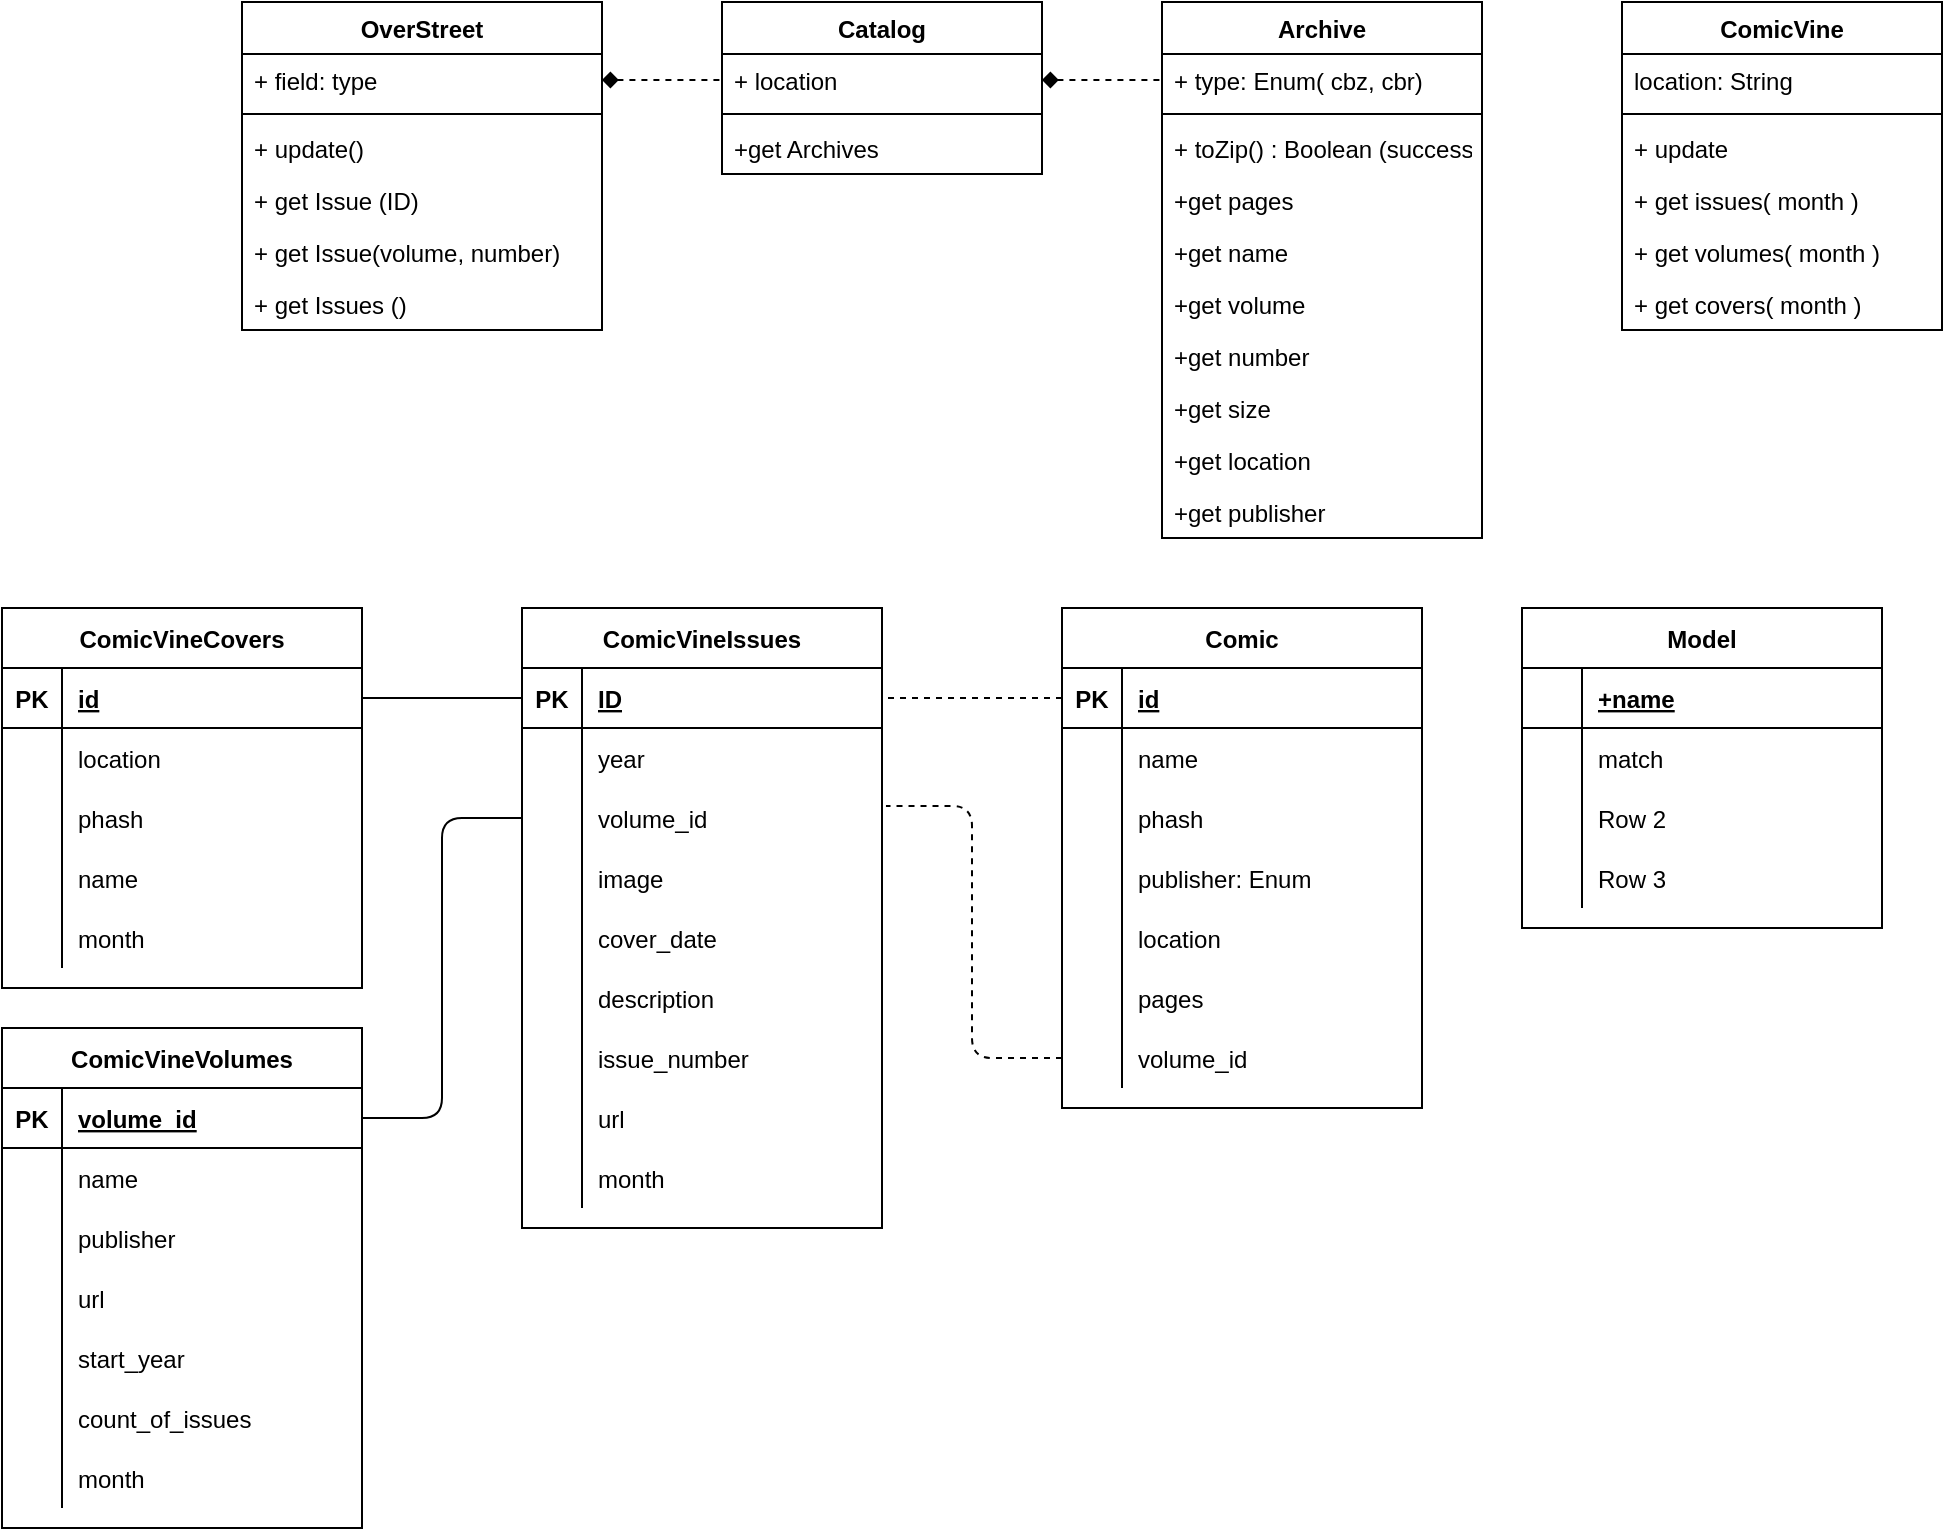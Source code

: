 <mxfile version="14.5.1" type="github">
  <diagram id="c1I_f8SyHhkU-Pk8lgE2" name="Page-1">
    <mxGraphModel dx="1217" dy="707" grid="1" gridSize="10" guides="1" tooltips="1" connect="1" arrows="1" fold="1" page="1" pageScale="1" pageWidth="850" pageHeight="1100" math="0" shadow="0">
      <root>
        <mxCell id="0" />
        <mxCell id="1" parent="0" />
        <mxCell id="1IS7BStLVFcR3rTWdyig-1" value="ComicVineIssues" style="shape=table;startSize=30;container=1;collapsible=1;childLayout=tableLayout;fixedRows=1;rowLines=0;fontStyle=1;align=center;resizeLast=1;" vertex="1" parent="1">
          <mxGeometry x="330" y="340" width="180" height="310" as="geometry">
            <mxRectangle x="330" y="240" width="70" height="30" as="alternateBounds" />
          </mxGeometry>
        </mxCell>
        <mxCell id="1IS7BStLVFcR3rTWdyig-2" value="" style="shape=partialRectangle;collapsible=0;dropTarget=0;pointerEvents=0;fillColor=none;top=0;left=0;bottom=1;right=0;points=[[0,0.5],[1,0.5]];portConstraint=eastwest;" vertex="1" parent="1IS7BStLVFcR3rTWdyig-1">
          <mxGeometry y="30" width="180" height="30" as="geometry" />
        </mxCell>
        <mxCell id="1IS7BStLVFcR3rTWdyig-3" value="PK" style="shape=partialRectangle;connectable=0;fillColor=none;top=0;left=0;bottom=0;right=0;fontStyle=1;overflow=hidden;" vertex="1" parent="1IS7BStLVFcR3rTWdyig-2">
          <mxGeometry width="30" height="30" as="geometry" />
        </mxCell>
        <mxCell id="1IS7BStLVFcR3rTWdyig-4" value="ID" style="shape=partialRectangle;connectable=0;fillColor=none;top=0;left=0;bottom=0;right=0;align=left;spacingLeft=6;fontStyle=5;overflow=hidden;" vertex="1" parent="1IS7BStLVFcR3rTWdyig-2">
          <mxGeometry x="30" width="150" height="30" as="geometry" />
        </mxCell>
        <mxCell id="1IS7BStLVFcR3rTWdyig-5" value="" style="shape=partialRectangle;collapsible=0;dropTarget=0;pointerEvents=0;fillColor=none;top=0;left=0;bottom=0;right=0;points=[[0,0.5],[1,0.5]];portConstraint=eastwest;" vertex="1" parent="1IS7BStLVFcR3rTWdyig-1">
          <mxGeometry y="60" width="180" height="30" as="geometry" />
        </mxCell>
        <mxCell id="1IS7BStLVFcR3rTWdyig-6" value="" style="shape=partialRectangle;connectable=0;fillColor=none;top=0;left=0;bottom=0;right=0;editable=1;overflow=hidden;" vertex="1" parent="1IS7BStLVFcR3rTWdyig-5">
          <mxGeometry width="30" height="30" as="geometry" />
        </mxCell>
        <mxCell id="1IS7BStLVFcR3rTWdyig-7" value="year" style="shape=partialRectangle;connectable=0;fillColor=none;top=0;left=0;bottom=0;right=0;align=left;spacingLeft=6;overflow=hidden;" vertex="1" parent="1IS7BStLVFcR3rTWdyig-5">
          <mxGeometry x="30" width="150" height="30" as="geometry" />
        </mxCell>
        <mxCell id="1IS7BStLVFcR3rTWdyig-8" value="" style="shape=partialRectangle;collapsible=0;dropTarget=0;pointerEvents=0;fillColor=none;top=0;left=0;bottom=0;right=0;points=[[0,0.5],[1,0.5]];portConstraint=eastwest;" vertex="1" parent="1IS7BStLVFcR3rTWdyig-1">
          <mxGeometry y="90" width="180" height="30" as="geometry" />
        </mxCell>
        <mxCell id="1IS7BStLVFcR3rTWdyig-9" value="" style="shape=partialRectangle;connectable=0;fillColor=none;top=0;left=0;bottom=0;right=0;editable=1;overflow=hidden;" vertex="1" parent="1IS7BStLVFcR3rTWdyig-8">
          <mxGeometry width="30" height="30" as="geometry" />
        </mxCell>
        <mxCell id="1IS7BStLVFcR3rTWdyig-10" value="volume_id" style="shape=partialRectangle;connectable=0;fillColor=none;top=0;left=0;bottom=0;right=0;align=left;spacingLeft=6;overflow=hidden;" vertex="1" parent="1IS7BStLVFcR3rTWdyig-8">
          <mxGeometry x="30" width="150" height="30" as="geometry" />
        </mxCell>
        <mxCell id="1IS7BStLVFcR3rTWdyig-11" value="" style="shape=partialRectangle;collapsible=0;dropTarget=0;pointerEvents=0;fillColor=none;top=0;left=0;bottom=0;right=0;points=[[0,0.5],[1,0.5]];portConstraint=eastwest;" vertex="1" parent="1IS7BStLVFcR3rTWdyig-1">
          <mxGeometry y="120" width="180" height="30" as="geometry" />
        </mxCell>
        <mxCell id="1IS7BStLVFcR3rTWdyig-12" value="" style="shape=partialRectangle;connectable=0;fillColor=none;top=0;left=0;bottom=0;right=0;editable=1;overflow=hidden;" vertex="1" parent="1IS7BStLVFcR3rTWdyig-11">
          <mxGeometry width="30" height="30" as="geometry" />
        </mxCell>
        <mxCell id="1IS7BStLVFcR3rTWdyig-13" value="image" style="shape=partialRectangle;connectable=0;fillColor=none;top=0;left=0;bottom=0;right=0;align=left;spacingLeft=6;overflow=hidden;" vertex="1" parent="1IS7BStLVFcR3rTWdyig-11">
          <mxGeometry x="30" width="150" height="30" as="geometry" />
        </mxCell>
        <mxCell id="1IS7BStLVFcR3rTWdyig-15" value="" style="shape=partialRectangle;collapsible=0;dropTarget=0;pointerEvents=0;fillColor=none;top=0;left=0;bottom=0;right=0;points=[[0,0.5],[1,0.5]];portConstraint=eastwest;" vertex="1" parent="1IS7BStLVFcR3rTWdyig-1">
          <mxGeometry y="150" width="180" height="30" as="geometry" />
        </mxCell>
        <mxCell id="1IS7BStLVFcR3rTWdyig-16" value="" style="shape=partialRectangle;connectable=0;fillColor=none;top=0;left=0;bottom=0;right=0;editable=1;overflow=hidden;" vertex="1" parent="1IS7BStLVFcR3rTWdyig-15">
          <mxGeometry width="30" height="30" as="geometry" />
        </mxCell>
        <mxCell id="1IS7BStLVFcR3rTWdyig-17" value="cover_date" style="shape=partialRectangle;connectable=0;fillColor=none;top=0;left=0;bottom=0;right=0;align=left;spacingLeft=6;overflow=hidden;" vertex="1" parent="1IS7BStLVFcR3rTWdyig-15">
          <mxGeometry x="30" width="150" height="30" as="geometry" />
        </mxCell>
        <mxCell id="1IS7BStLVFcR3rTWdyig-18" value="" style="shape=partialRectangle;collapsible=0;dropTarget=0;pointerEvents=0;fillColor=none;top=0;left=0;bottom=0;right=0;points=[[0,0.5],[1,0.5]];portConstraint=eastwest;" vertex="1" parent="1IS7BStLVFcR3rTWdyig-1">
          <mxGeometry y="180" width="180" height="30" as="geometry" />
        </mxCell>
        <mxCell id="1IS7BStLVFcR3rTWdyig-19" value="" style="shape=partialRectangle;connectable=0;fillColor=none;top=0;left=0;bottom=0;right=0;editable=1;overflow=hidden;" vertex="1" parent="1IS7BStLVFcR3rTWdyig-18">
          <mxGeometry width="30" height="30" as="geometry" />
        </mxCell>
        <mxCell id="1IS7BStLVFcR3rTWdyig-20" value="description" style="shape=partialRectangle;connectable=0;fillColor=none;top=0;left=0;bottom=0;right=0;align=left;spacingLeft=6;overflow=hidden;" vertex="1" parent="1IS7BStLVFcR3rTWdyig-18">
          <mxGeometry x="30" width="150" height="30" as="geometry" />
        </mxCell>
        <mxCell id="1IS7BStLVFcR3rTWdyig-21" value="" style="shape=partialRectangle;collapsible=0;dropTarget=0;pointerEvents=0;fillColor=none;top=0;left=0;bottom=0;right=0;points=[[0,0.5],[1,0.5]];portConstraint=eastwest;" vertex="1" parent="1IS7BStLVFcR3rTWdyig-1">
          <mxGeometry y="210" width="180" height="30" as="geometry" />
        </mxCell>
        <mxCell id="1IS7BStLVFcR3rTWdyig-22" value="" style="shape=partialRectangle;connectable=0;fillColor=none;top=0;left=0;bottom=0;right=0;editable=1;overflow=hidden;" vertex="1" parent="1IS7BStLVFcR3rTWdyig-21">
          <mxGeometry width="30" height="30" as="geometry" />
        </mxCell>
        <mxCell id="1IS7BStLVFcR3rTWdyig-23" value="issue_number" style="shape=partialRectangle;connectable=0;fillColor=none;top=0;left=0;bottom=0;right=0;align=left;spacingLeft=6;overflow=hidden;" vertex="1" parent="1IS7BStLVFcR3rTWdyig-21">
          <mxGeometry x="30" width="150" height="30" as="geometry" />
        </mxCell>
        <mxCell id="1IS7BStLVFcR3rTWdyig-24" value="" style="shape=partialRectangle;collapsible=0;dropTarget=0;pointerEvents=0;fillColor=none;top=0;left=0;bottom=0;right=0;points=[[0,0.5],[1,0.5]];portConstraint=eastwest;" vertex="1" parent="1IS7BStLVFcR3rTWdyig-1">
          <mxGeometry y="240" width="180" height="30" as="geometry" />
        </mxCell>
        <mxCell id="1IS7BStLVFcR3rTWdyig-25" value="" style="shape=partialRectangle;connectable=0;fillColor=none;top=0;left=0;bottom=0;right=0;editable=1;overflow=hidden;" vertex="1" parent="1IS7BStLVFcR3rTWdyig-24">
          <mxGeometry width="30" height="30" as="geometry" />
        </mxCell>
        <mxCell id="1IS7BStLVFcR3rTWdyig-26" value="url" style="shape=partialRectangle;connectable=0;fillColor=none;top=0;left=0;bottom=0;right=0;align=left;spacingLeft=6;overflow=hidden;" vertex="1" parent="1IS7BStLVFcR3rTWdyig-24">
          <mxGeometry x="30" width="150" height="30" as="geometry" />
        </mxCell>
        <mxCell id="1IS7BStLVFcR3rTWdyig-109" value="" style="shape=partialRectangle;collapsible=0;dropTarget=0;pointerEvents=0;fillColor=none;top=0;left=0;bottom=0;right=0;points=[[0,0.5],[1,0.5]];portConstraint=eastwest;" vertex="1" parent="1IS7BStLVFcR3rTWdyig-1">
          <mxGeometry y="270" width="180" height="30" as="geometry" />
        </mxCell>
        <mxCell id="1IS7BStLVFcR3rTWdyig-110" value="" style="shape=partialRectangle;connectable=0;fillColor=none;top=0;left=0;bottom=0;right=0;editable=1;overflow=hidden;" vertex="1" parent="1IS7BStLVFcR3rTWdyig-109">
          <mxGeometry width="30" height="30" as="geometry" />
        </mxCell>
        <mxCell id="1IS7BStLVFcR3rTWdyig-111" value="month" style="shape=partialRectangle;connectable=0;fillColor=none;top=0;left=0;bottom=0;right=0;align=left;spacingLeft=6;overflow=hidden;" vertex="1" parent="1IS7BStLVFcR3rTWdyig-109">
          <mxGeometry x="30" width="150" height="30" as="geometry" />
        </mxCell>
        <mxCell id="1IS7BStLVFcR3rTWdyig-27" value="ComicVineCovers" style="shape=table;startSize=30;container=1;collapsible=1;childLayout=tableLayout;fixedRows=1;rowLines=0;fontStyle=1;align=center;resizeLast=1;" vertex="1" parent="1">
          <mxGeometry x="70" y="340" width="180" height="190" as="geometry" />
        </mxCell>
        <mxCell id="1IS7BStLVFcR3rTWdyig-28" value="" style="shape=partialRectangle;collapsible=0;dropTarget=0;pointerEvents=0;fillColor=none;top=0;left=0;bottom=1;right=0;points=[[0,0.5],[1,0.5]];portConstraint=eastwest;" vertex="1" parent="1IS7BStLVFcR3rTWdyig-27">
          <mxGeometry y="30" width="180" height="30" as="geometry" />
        </mxCell>
        <mxCell id="1IS7BStLVFcR3rTWdyig-29" value="PK" style="shape=partialRectangle;connectable=0;fillColor=none;top=0;left=0;bottom=0;right=0;fontStyle=1;overflow=hidden;" vertex="1" parent="1IS7BStLVFcR3rTWdyig-28">
          <mxGeometry width="30" height="30" as="geometry" />
        </mxCell>
        <mxCell id="1IS7BStLVFcR3rTWdyig-30" value="id" style="shape=partialRectangle;connectable=0;fillColor=none;top=0;left=0;bottom=0;right=0;align=left;spacingLeft=6;fontStyle=5;overflow=hidden;" vertex="1" parent="1IS7BStLVFcR3rTWdyig-28">
          <mxGeometry x="30" width="150" height="30" as="geometry" />
        </mxCell>
        <mxCell id="1IS7BStLVFcR3rTWdyig-31" value="" style="shape=partialRectangle;collapsible=0;dropTarget=0;pointerEvents=0;fillColor=none;top=0;left=0;bottom=0;right=0;points=[[0,0.5],[1,0.5]];portConstraint=eastwest;" vertex="1" parent="1IS7BStLVFcR3rTWdyig-27">
          <mxGeometry y="60" width="180" height="30" as="geometry" />
        </mxCell>
        <mxCell id="1IS7BStLVFcR3rTWdyig-32" value="" style="shape=partialRectangle;connectable=0;fillColor=none;top=0;left=0;bottom=0;right=0;editable=1;overflow=hidden;" vertex="1" parent="1IS7BStLVFcR3rTWdyig-31">
          <mxGeometry width="30" height="30" as="geometry" />
        </mxCell>
        <mxCell id="1IS7BStLVFcR3rTWdyig-33" value="location" style="shape=partialRectangle;connectable=0;fillColor=none;top=0;left=0;bottom=0;right=0;align=left;spacingLeft=6;overflow=hidden;" vertex="1" parent="1IS7BStLVFcR3rTWdyig-31">
          <mxGeometry x="30" width="150" height="30" as="geometry" />
        </mxCell>
        <mxCell id="1IS7BStLVFcR3rTWdyig-34" value="" style="shape=partialRectangle;collapsible=0;dropTarget=0;pointerEvents=0;fillColor=none;top=0;left=0;bottom=0;right=0;points=[[0,0.5],[1,0.5]];portConstraint=eastwest;" vertex="1" parent="1IS7BStLVFcR3rTWdyig-27">
          <mxGeometry y="90" width="180" height="30" as="geometry" />
        </mxCell>
        <mxCell id="1IS7BStLVFcR3rTWdyig-35" value="" style="shape=partialRectangle;connectable=0;fillColor=none;top=0;left=0;bottom=0;right=0;editable=1;overflow=hidden;" vertex="1" parent="1IS7BStLVFcR3rTWdyig-34">
          <mxGeometry width="30" height="30" as="geometry" />
        </mxCell>
        <mxCell id="1IS7BStLVFcR3rTWdyig-36" value="phash" style="shape=partialRectangle;connectable=0;fillColor=none;top=0;left=0;bottom=0;right=0;align=left;spacingLeft=6;overflow=hidden;" vertex="1" parent="1IS7BStLVFcR3rTWdyig-34">
          <mxGeometry x="30" width="150" height="30" as="geometry" />
        </mxCell>
        <mxCell id="1IS7BStLVFcR3rTWdyig-37" value="" style="shape=partialRectangle;collapsible=0;dropTarget=0;pointerEvents=0;fillColor=none;top=0;left=0;bottom=0;right=0;points=[[0,0.5],[1,0.5]];portConstraint=eastwest;" vertex="1" parent="1IS7BStLVFcR3rTWdyig-27">
          <mxGeometry y="120" width="180" height="30" as="geometry" />
        </mxCell>
        <mxCell id="1IS7BStLVFcR3rTWdyig-38" value="" style="shape=partialRectangle;connectable=0;fillColor=none;top=0;left=0;bottom=0;right=0;editable=1;overflow=hidden;" vertex="1" parent="1IS7BStLVFcR3rTWdyig-37">
          <mxGeometry width="30" height="30" as="geometry" />
        </mxCell>
        <mxCell id="1IS7BStLVFcR3rTWdyig-39" value="name" style="shape=partialRectangle;connectable=0;fillColor=none;top=0;left=0;bottom=0;right=0;align=left;spacingLeft=6;overflow=hidden;" vertex="1" parent="1IS7BStLVFcR3rTWdyig-37">
          <mxGeometry x="30" width="150" height="30" as="geometry" />
        </mxCell>
        <mxCell id="1IS7BStLVFcR3rTWdyig-98" value="" style="shape=partialRectangle;collapsible=0;dropTarget=0;pointerEvents=0;fillColor=none;top=0;left=0;bottom=0;right=0;points=[[0,0.5],[1,0.5]];portConstraint=eastwest;" vertex="1" parent="1IS7BStLVFcR3rTWdyig-27">
          <mxGeometry y="150" width="180" height="30" as="geometry" />
        </mxCell>
        <mxCell id="1IS7BStLVFcR3rTWdyig-99" value="" style="shape=partialRectangle;connectable=0;fillColor=none;top=0;left=0;bottom=0;right=0;editable=1;overflow=hidden;" vertex="1" parent="1IS7BStLVFcR3rTWdyig-98">
          <mxGeometry width="30" height="30" as="geometry" />
        </mxCell>
        <mxCell id="1IS7BStLVFcR3rTWdyig-100" value="month" style="shape=partialRectangle;connectable=0;fillColor=none;top=0;left=0;bottom=0;right=0;align=left;spacingLeft=6;overflow=hidden;" vertex="1" parent="1IS7BStLVFcR3rTWdyig-98">
          <mxGeometry x="30" width="150" height="30" as="geometry" />
        </mxCell>
        <mxCell id="1IS7BStLVFcR3rTWdyig-40" style="edgeStyle=orthogonalEdgeStyle;rounded=0;orthogonalLoop=1;jettySize=auto;html=1;exitX=0;exitY=0.5;exitDx=0;exitDy=0;entryX=1;entryY=0.5;entryDx=0;entryDy=0;endArrow=none;endFill=0;" edge="1" parent="1" source="1IS7BStLVFcR3rTWdyig-2" target="1IS7BStLVFcR3rTWdyig-28">
          <mxGeometry relative="1" as="geometry" />
        </mxCell>
        <mxCell id="1IS7BStLVFcR3rTWdyig-41" value="ComicVineVolumes" style="shape=table;startSize=30;container=1;collapsible=1;childLayout=tableLayout;fixedRows=1;rowLines=0;fontStyle=1;align=center;resizeLast=1;" vertex="1" parent="1">
          <mxGeometry x="70" y="550" width="180" height="250" as="geometry" />
        </mxCell>
        <mxCell id="1IS7BStLVFcR3rTWdyig-42" value="" style="shape=partialRectangle;collapsible=0;dropTarget=0;pointerEvents=0;fillColor=none;top=0;left=0;bottom=1;right=0;points=[[0,0.5],[1,0.5]];portConstraint=eastwest;" vertex="1" parent="1IS7BStLVFcR3rTWdyig-41">
          <mxGeometry y="30" width="180" height="30" as="geometry" />
        </mxCell>
        <mxCell id="1IS7BStLVFcR3rTWdyig-43" value="PK" style="shape=partialRectangle;connectable=0;fillColor=none;top=0;left=0;bottom=0;right=0;fontStyle=1;overflow=hidden;" vertex="1" parent="1IS7BStLVFcR3rTWdyig-42">
          <mxGeometry width="30" height="30" as="geometry" />
        </mxCell>
        <mxCell id="1IS7BStLVFcR3rTWdyig-44" value="volume_id" style="shape=partialRectangle;connectable=0;fillColor=none;top=0;left=0;bottom=0;right=0;align=left;spacingLeft=6;fontStyle=5;overflow=hidden;" vertex="1" parent="1IS7BStLVFcR3rTWdyig-42">
          <mxGeometry x="30" width="150" height="30" as="geometry" />
        </mxCell>
        <mxCell id="1IS7BStLVFcR3rTWdyig-45" value="" style="shape=partialRectangle;collapsible=0;dropTarget=0;pointerEvents=0;fillColor=none;top=0;left=0;bottom=0;right=0;points=[[0,0.5],[1,0.5]];portConstraint=eastwest;" vertex="1" parent="1IS7BStLVFcR3rTWdyig-41">
          <mxGeometry y="60" width="180" height="30" as="geometry" />
        </mxCell>
        <mxCell id="1IS7BStLVFcR3rTWdyig-46" value="" style="shape=partialRectangle;connectable=0;fillColor=none;top=0;left=0;bottom=0;right=0;editable=1;overflow=hidden;" vertex="1" parent="1IS7BStLVFcR3rTWdyig-45">
          <mxGeometry width="30" height="30" as="geometry" />
        </mxCell>
        <mxCell id="1IS7BStLVFcR3rTWdyig-47" value="name" style="shape=partialRectangle;connectable=0;fillColor=none;top=0;left=0;bottom=0;right=0;align=left;spacingLeft=6;overflow=hidden;" vertex="1" parent="1IS7BStLVFcR3rTWdyig-45">
          <mxGeometry x="30" width="150" height="30" as="geometry" />
        </mxCell>
        <mxCell id="1IS7BStLVFcR3rTWdyig-48" value="" style="shape=partialRectangle;collapsible=0;dropTarget=0;pointerEvents=0;fillColor=none;top=0;left=0;bottom=0;right=0;points=[[0,0.5],[1,0.5]];portConstraint=eastwest;" vertex="1" parent="1IS7BStLVFcR3rTWdyig-41">
          <mxGeometry y="90" width="180" height="30" as="geometry" />
        </mxCell>
        <mxCell id="1IS7BStLVFcR3rTWdyig-49" value="" style="shape=partialRectangle;connectable=0;fillColor=none;top=0;left=0;bottom=0;right=0;editable=1;overflow=hidden;" vertex="1" parent="1IS7BStLVFcR3rTWdyig-48">
          <mxGeometry width="30" height="30" as="geometry" />
        </mxCell>
        <mxCell id="1IS7BStLVFcR3rTWdyig-50" value="publisher" style="shape=partialRectangle;connectable=0;fillColor=none;top=0;left=0;bottom=0;right=0;align=left;spacingLeft=6;overflow=hidden;" vertex="1" parent="1IS7BStLVFcR3rTWdyig-48">
          <mxGeometry x="30" width="150" height="30" as="geometry" />
        </mxCell>
        <mxCell id="1IS7BStLVFcR3rTWdyig-51" value="" style="shape=partialRectangle;collapsible=0;dropTarget=0;pointerEvents=0;fillColor=none;top=0;left=0;bottom=0;right=0;points=[[0,0.5],[1,0.5]];portConstraint=eastwest;" vertex="1" parent="1IS7BStLVFcR3rTWdyig-41">
          <mxGeometry y="120" width="180" height="30" as="geometry" />
        </mxCell>
        <mxCell id="1IS7BStLVFcR3rTWdyig-52" value="" style="shape=partialRectangle;connectable=0;fillColor=none;top=0;left=0;bottom=0;right=0;editable=1;overflow=hidden;" vertex="1" parent="1IS7BStLVFcR3rTWdyig-51">
          <mxGeometry width="30" height="30" as="geometry" />
        </mxCell>
        <mxCell id="1IS7BStLVFcR3rTWdyig-53" value="url" style="shape=partialRectangle;connectable=0;fillColor=none;top=0;left=0;bottom=0;right=0;align=left;spacingLeft=6;overflow=hidden;" vertex="1" parent="1IS7BStLVFcR3rTWdyig-51">
          <mxGeometry x="30" width="150" height="30" as="geometry" />
        </mxCell>
        <mxCell id="1IS7BStLVFcR3rTWdyig-55" value="" style="shape=partialRectangle;collapsible=0;dropTarget=0;pointerEvents=0;fillColor=none;top=0;left=0;bottom=0;right=0;points=[[0,0.5],[1,0.5]];portConstraint=eastwest;" vertex="1" parent="1IS7BStLVFcR3rTWdyig-41">
          <mxGeometry y="150" width="180" height="30" as="geometry" />
        </mxCell>
        <mxCell id="1IS7BStLVFcR3rTWdyig-56" value="" style="shape=partialRectangle;connectable=0;fillColor=none;top=0;left=0;bottom=0;right=0;editable=1;overflow=hidden;" vertex="1" parent="1IS7BStLVFcR3rTWdyig-55">
          <mxGeometry width="30" height="30" as="geometry" />
        </mxCell>
        <mxCell id="1IS7BStLVFcR3rTWdyig-57" value="start_year" style="shape=partialRectangle;connectable=0;fillColor=none;top=0;left=0;bottom=0;right=0;align=left;spacingLeft=6;overflow=hidden;" vertex="1" parent="1IS7BStLVFcR3rTWdyig-55">
          <mxGeometry x="30" width="150" height="30" as="geometry" />
        </mxCell>
        <mxCell id="1IS7BStLVFcR3rTWdyig-58" value="" style="shape=partialRectangle;collapsible=0;dropTarget=0;pointerEvents=0;fillColor=none;top=0;left=0;bottom=0;right=0;points=[[0,0.5],[1,0.5]];portConstraint=eastwest;" vertex="1" parent="1IS7BStLVFcR3rTWdyig-41">
          <mxGeometry y="180" width="180" height="30" as="geometry" />
        </mxCell>
        <mxCell id="1IS7BStLVFcR3rTWdyig-59" value="" style="shape=partialRectangle;connectable=0;fillColor=none;top=0;left=0;bottom=0;right=0;editable=1;overflow=hidden;" vertex="1" parent="1IS7BStLVFcR3rTWdyig-58">
          <mxGeometry width="30" height="30" as="geometry" />
        </mxCell>
        <mxCell id="1IS7BStLVFcR3rTWdyig-60" value="count_of_issues" style="shape=partialRectangle;connectable=0;fillColor=none;top=0;left=0;bottom=0;right=0;align=left;spacingLeft=6;overflow=hidden;" vertex="1" parent="1IS7BStLVFcR3rTWdyig-58">
          <mxGeometry x="30" width="150" height="30" as="geometry" />
        </mxCell>
        <mxCell id="1IS7BStLVFcR3rTWdyig-115" value="" style="shape=partialRectangle;collapsible=0;dropTarget=0;pointerEvents=0;fillColor=none;top=0;left=0;bottom=0;right=0;points=[[0,0.5],[1,0.5]];portConstraint=eastwest;" vertex="1" parent="1IS7BStLVFcR3rTWdyig-41">
          <mxGeometry y="210" width="180" height="30" as="geometry" />
        </mxCell>
        <mxCell id="1IS7BStLVFcR3rTWdyig-116" value="" style="shape=partialRectangle;connectable=0;fillColor=none;top=0;left=0;bottom=0;right=0;editable=1;overflow=hidden;" vertex="1" parent="1IS7BStLVFcR3rTWdyig-115">
          <mxGeometry width="30" height="30" as="geometry" />
        </mxCell>
        <mxCell id="1IS7BStLVFcR3rTWdyig-117" value="month" style="shape=partialRectangle;connectable=0;fillColor=none;top=0;left=0;bottom=0;right=0;align=left;spacingLeft=6;overflow=hidden;" vertex="1" parent="1IS7BStLVFcR3rTWdyig-115">
          <mxGeometry x="30" width="150" height="30" as="geometry" />
        </mxCell>
        <mxCell id="1IS7BStLVFcR3rTWdyig-54" style="edgeStyle=orthogonalEdgeStyle;rounded=1;orthogonalLoop=1;jettySize=auto;html=1;exitX=1;exitY=0.5;exitDx=0;exitDy=0;endArrow=none;endFill=0;" edge="1" parent="1" source="1IS7BStLVFcR3rTWdyig-42" target="1IS7BStLVFcR3rTWdyig-8">
          <mxGeometry relative="1" as="geometry" />
        </mxCell>
        <mxCell id="1IS7BStLVFcR3rTWdyig-61" value="Comic" style="shape=table;startSize=30;container=1;collapsible=1;childLayout=tableLayout;fixedRows=1;rowLines=0;fontStyle=1;align=center;resizeLast=1;" vertex="1" parent="1">
          <mxGeometry x="600" y="340" width="180" height="250" as="geometry" />
        </mxCell>
        <mxCell id="1IS7BStLVFcR3rTWdyig-62" value="" style="shape=partialRectangle;collapsible=0;dropTarget=0;pointerEvents=0;fillColor=none;top=0;left=0;bottom=1;right=0;points=[[0,0.5],[1,0.5]];portConstraint=eastwest;" vertex="1" parent="1IS7BStLVFcR3rTWdyig-61">
          <mxGeometry y="30" width="180" height="30" as="geometry" />
        </mxCell>
        <mxCell id="1IS7BStLVFcR3rTWdyig-63" value="PK" style="shape=partialRectangle;connectable=0;fillColor=none;top=0;left=0;bottom=0;right=0;fontStyle=1;overflow=hidden;" vertex="1" parent="1IS7BStLVFcR3rTWdyig-62">
          <mxGeometry width="30" height="30" as="geometry" />
        </mxCell>
        <mxCell id="1IS7BStLVFcR3rTWdyig-64" value="id" style="shape=partialRectangle;connectable=0;fillColor=none;top=0;left=0;bottom=0;right=0;align=left;spacingLeft=6;fontStyle=5;overflow=hidden;" vertex="1" parent="1IS7BStLVFcR3rTWdyig-62">
          <mxGeometry x="30" width="150" height="30" as="geometry" />
        </mxCell>
        <mxCell id="1IS7BStLVFcR3rTWdyig-65" value="" style="shape=partialRectangle;collapsible=0;dropTarget=0;pointerEvents=0;fillColor=none;top=0;left=0;bottom=0;right=0;points=[[0,0.5],[1,0.5]];portConstraint=eastwest;" vertex="1" parent="1IS7BStLVFcR3rTWdyig-61">
          <mxGeometry y="60" width="180" height="30" as="geometry" />
        </mxCell>
        <mxCell id="1IS7BStLVFcR3rTWdyig-66" value="" style="shape=partialRectangle;connectable=0;fillColor=none;top=0;left=0;bottom=0;right=0;editable=1;overflow=hidden;" vertex="1" parent="1IS7BStLVFcR3rTWdyig-65">
          <mxGeometry width="30" height="30" as="geometry" />
        </mxCell>
        <mxCell id="1IS7BStLVFcR3rTWdyig-67" value="name" style="shape=partialRectangle;connectable=0;fillColor=none;top=0;left=0;bottom=0;right=0;align=left;spacingLeft=6;overflow=hidden;" vertex="1" parent="1IS7BStLVFcR3rTWdyig-65">
          <mxGeometry x="30" width="150" height="30" as="geometry" />
        </mxCell>
        <mxCell id="1IS7BStLVFcR3rTWdyig-68" value="" style="shape=partialRectangle;collapsible=0;dropTarget=0;pointerEvents=0;fillColor=none;top=0;left=0;bottom=0;right=0;points=[[0,0.5],[1,0.5]];portConstraint=eastwest;" vertex="1" parent="1IS7BStLVFcR3rTWdyig-61">
          <mxGeometry y="90" width="180" height="30" as="geometry" />
        </mxCell>
        <mxCell id="1IS7BStLVFcR3rTWdyig-69" value="" style="shape=partialRectangle;connectable=0;fillColor=none;top=0;left=0;bottom=0;right=0;editable=1;overflow=hidden;" vertex="1" parent="1IS7BStLVFcR3rTWdyig-68">
          <mxGeometry width="30" height="30" as="geometry" />
        </mxCell>
        <mxCell id="1IS7BStLVFcR3rTWdyig-70" value="phash" style="shape=partialRectangle;connectable=0;fillColor=none;top=0;left=0;bottom=0;right=0;align=left;spacingLeft=6;overflow=hidden;" vertex="1" parent="1IS7BStLVFcR3rTWdyig-68">
          <mxGeometry x="30" width="150" height="30" as="geometry" />
        </mxCell>
        <mxCell id="1IS7BStLVFcR3rTWdyig-71" value="" style="shape=partialRectangle;collapsible=0;dropTarget=0;pointerEvents=0;fillColor=none;top=0;left=0;bottom=0;right=0;points=[[0,0.5],[1,0.5]];portConstraint=eastwest;" vertex="1" parent="1IS7BStLVFcR3rTWdyig-61">
          <mxGeometry y="120" width="180" height="30" as="geometry" />
        </mxCell>
        <mxCell id="1IS7BStLVFcR3rTWdyig-72" value="" style="shape=partialRectangle;connectable=0;fillColor=none;top=0;left=0;bottom=0;right=0;editable=1;overflow=hidden;" vertex="1" parent="1IS7BStLVFcR3rTWdyig-71">
          <mxGeometry width="30" height="30" as="geometry" />
        </mxCell>
        <mxCell id="1IS7BStLVFcR3rTWdyig-73" value="publisher: Enum" style="shape=partialRectangle;connectable=0;fillColor=none;top=0;left=0;bottom=0;right=0;align=left;spacingLeft=6;overflow=hidden;" vertex="1" parent="1IS7BStLVFcR3rTWdyig-71">
          <mxGeometry x="30" width="150" height="30" as="geometry" />
        </mxCell>
        <mxCell id="1IS7BStLVFcR3rTWdyig-87" value="" style="shape=partialRectangle;collapsible=0;dropTarget=0;pointerEvents=0;fillColor=none;top=0;left=0;bottom=0;right=0;points=[[0,0.5],[1,0.5]];portConstraint=eastwest;" vertex="1" parent="1IS7BStLVFcR3rTWdyig-61">
          <mxGeometry y="150" width="180" height="30" as="geometry" />
        </mxCell>
        <mxCell id="1IS7BStLVFcR3rTWdyig-88" value="" style="shape=partialRectangle;connectable=0;fillColor=none;top=0;left=0;bottom=0;right=0;editable=1;overflow=hidden;" vertex="1" parent="1IS7BStLVFcR3rTWdyig-87">
          <mxGeometry width="30" height="30" as="geometry" />
        </mxCell>
        <mxCell id="1IS7BStLVFcR3rTWdyig-89" value="location" style="shape=partialRectangle;connectable=0;fillColor=none;top=0;left=0;bottom=0;right=0;align=left;spacingLeft=6;overflow=hidden;" vertex="1" parent="1IS7BStLVFcR3rTWdyig-87">
          <mxGeometry x="30" width="150" height="30" as="geometry" />
        </mxCell>
        <mxCell id="1IS7BStLVFcR3rTWdyig-90" value="" style="shape=partialRectangle;collapsible=0;dropTarget=0;pointerEvents=0;fillColor=none;top=0;left=0;bottom=0;right=0;points=[[0,0.5],[1,0.5]];portConstraint=eastwest;" vertex="1" parent="1IS7BStLVFcR3rTWdyig-61">
          <mxGeometry y="180" width="180" height="30" as="geometry" />
        </mxCell>
        <mxCell id="1IS7BStLVFcR3rTWdyig-91" value="" style="shape=partialRectangle;connectable=0;fillColor=none;top=0;left=0;bottom=0;right=0;editable=1;overflow=hidden;" vertex="1" parent="1IS7BStLVFcR3rTWdyig-90">
          <mxGeometry width="30" height="30" as="geometry" />
        </mxCell>
        <mxCell id="1IS7BStLVFcR3rTWdyig-92" value="pages" style="shape=partialRectangle;connectable=0;fillColor=none;top=0;left=0;bottom=0;right=0;align=left;spacingLeft=6;overflow=hidden;" vertex="1" parent="1IS7BStLVFcR3rTWdyig-90">
          <mxGeometry x="30" width="150" height="30" as="geometry" />
        </mxCell>
        <mxCell id="1IS7BStLVFcR3rTWdyig-94" value="" style="shape=partialRectangle;collapsible=0;dropTarget=0;pointerEvents=0;fillColor=none;top=0;left=0;bottom=0;right=0;points=[[0,0.5],[1,0.5]];portConstraint=eastwest;" vertex="1" parent="1IS7BStLVFcR3rTWdyig-61">
          <mxGeometry y="210" width="180" height="30" as="geometry" />
        </mxCell>
        <mxCell id="1IS7BStLVFcR3rTWdyig-95" value="" style="shape=partialRectangle;connectable=0;fillColor=none;top=0;left=0;bottom=0;right=0;editable=1;overflow=hidden;" vertex="1" parent="1IS7BStLVFcR3rTWdyig-94">
          <mxGeometry width="30" height="30" as="geometry" />
        </mxCell>
        <mxCell id="1IS7BStLVFcR3rTWdyig-96" value="volume_id" style="shape=partialRectangle;connectable=0;fillColor=none;top=0;left=0;bottom=0;right=0;align=left;spacingLeft=6;overflow=hidden;" vertex="1" parent="1IS7BStLVFcR3rTWdyig-94">
          <mxGeometry x="30" width="150" height="30" as="geometry" />
        </mxCell>
        <mxCell id="1IS7BStLVFcR3rTWdyig-93" style="edgeStyle=orthogonalEdgeStyle;rounded=1;orthogonalLoop=1;jettySize=auto;html=1;exitX=0;exitY=0.5;exitDx=0;exitDy=0;entryX=1;entryY=0.5;entryDx=0;entryDy=0;endArrow=none;endFill=0;dashed=1;" edge="1" parent="1" source="1IS7BStLVFcR3rTWdyig-62" target="1IS7BStLVFcR3rTWdyig-2">
          <mxGeometry relative="1" as="geometry" />
        </mxCell>
        <mxCell id="1IS7BStLVFcR3rTWdyig-97" style="edgeStyle=orthogonalEdgeStyle;rounded=1;orthogonalLoop=1;jettySize=auto;html=1;exitX=0;exitY=0.5;exitDx=0;exitDy=0;entryX=1.011;entryY=0.3;entryDx=0;entryDy=0;entryPerimeter=0;dashed=1;endArrow=none;endFill=0;" edge="1" parent="1" source="1IS7BStLVFcR3rTWdyig-94" target="1IS7BStLVFcR3rTWdyig-8">
          <mxGeometry relative="1" as="geometry" />
        </mxCell>
        <mxCell id="1IS7BStLVFcR3rTWdyig-101" value="ComicVine" style="swimlane;fontStyle=1;align=center;verticalAlign=top;childLayout=stackLayout;horizontal=1;startSize=26;horizontalStack=0;resizeParent=1;resizeParentMax=0;resizeLast=0;collapsible=1;marginBottom=0;" vertex="1" parent="1">
          <mxGeometry x="880" y="37" width="160" height="164" as="geometry" />
        </mxCell>
        <mxCell id="1IS7BStLVFcR3rTWdyig-102" value="location: String" style="text;strokeColor=none;fillColor=none;align=left;verticalAlign=top;spacingLeft=4;spacingRight=4;overflow=hidden;rotatable=0;points=[[0,0.5],[1,0.5]];portConstraint=eastwest;" vertex="1" parent="1IS7BStLVFcR3rTWdyig-101">
          <mxGeometry y="26" width="160" height="26" as="geometry" />
        </mxCell>
        <mxCell id="1IS7BStLVFcR3rTWdyig-103" value="" style="line;strokeWidth=1;fillColor=none;align=left;verticalAlign=middle;spacingTop=-1;spacingLeft=3;spacingRight=3;rotatable=0;labelPosition=right;points=[];portConstraint=eastwest;" vertex="1" parent="1IS7BStLVFcR3rTWdyig-101">
          <mxGeometry y="52" width="160" height="8" as="geometry" />
        </mxCell>
        <mxCell id="1IS7BStLVFcR3rTWdyig-104" value="+ update" style="text;strokeColor=none;fillColor=none;align=left;verticalAlign=top;spacingLeft=4;spacingRight=4;overflow=hidden;rotatable=0;points=[[0,0.5],[1,0.5]];portConstraint=eastwest;" vertex="1" parent="1IS7BStLVFcR3rTWdyig-101">
          <mxGeometry y="60" width="160" height="26" as="geometry" />
        </mxCell>
        <mxCell id="1IS7BStLVFcR3rTWdyig-105" value="+ get issues( month )" style="text;strokeColor=none;fillColor=none;align=left;verticalAlign=top;spacingLeft=4;spacingRight=4;overflow=hidden;rotatable=0;points=[[0,0.5],[1,0.5]];portConstraint=eastwest;" vertex="1" parent="1IS7BStLVFcR3rTWdyig-101">
          <mxGeometry y="86" width="160" height="26" as="geometry" />
        </mxCell>
        <mxCell id="1IS7BStLVFcR3rTWdyig-107" value="+ get volumes( month )" style="text;strokeColor=none;fillColor=none;align=left;verticalAlign=top;spacingLeft=4;spacingRight=4;overflow=hidden;rotatable=0;points=[[0,0.5],[1,0.5]];portConstraint=eastwest;" vertex="1" parent="1IS7BStLVFcR3rTWdyig-101">
          <mxGeometry y="112" width="160" height="26" as="geometry" />
        </mxCell>
        <mxCell id="1IS7BStLVFcR3rTWdyig-108" value="+ get covers( month )" style="text;strokeColor=none;fillColor=none;align=left;verticalAlign=top;spacingLeft=4;spacingRight=4;overflow=hidden;rotatable=0;points=[[0,0.5],[1,0.5]];portConstraint=eastwest;" vertex="1" parent="1IS7BStLVFcR3rTWdyig-101">
          <mxGeometry y="138" width="160" height="26" as="geometry" />
        </mxCell>
        <mxCell id="1IS7BStLVFcR3rTWdyig-118" value="Archive" style="swimlane;fontStyle=1;align=center;verticalAlign=top;childLayout=stackLayout;horizontal=1;startSize=26;horizontalStack=0;resizeParent=1;resizeParentMax=0;resizeLast=0;collapsible=1;marginBottom=0;" vertex="1" parent="1">
          <mxGeometry x="650" y="37" width="160" height="268" as="geometry" />
        </mxCell>
        <mxCell id="1IS7BStLVFcR3rTWdyig-119" value="+ type: Enum( cbz, cbr)" style="text;strokeColor=none;fillColor=none;align=left;verticalAlign=top;spacingLeft=4;spacingRight=4;overflow=hidden;rotatable=0;points=[[0,0.5],[1,0.5]];portConstraint=eastwest;" vertex="1" parent="1IS7BStLVFcR3rTWdyig-118">
          <mxGeometry y="26" width="160" height="26" as="geometry" />
        </mxCell>
        <mxCell id="1IS7BStLVFcR3rTWdyig-120" value="" style="line;strokeWidth=1;fillColor=none;align=left;verticalAlign=middle;spacingTop=-1;spacingLeft=3;spacingRight=3;rotatable=0;labelPosition=right;points=[];portConstraint=eastwest;" vertex="1" parent="1IS7BStLVFcR3rTWdyig-118">
          <mxGeometry y="52" width="160" height="8" as="geometry" />
        </mxCell>
        <mxCell id="1IS7BStLVFcR3rTWdyig-121" value="+ toZip() : Boolean (success)" style="text;strokeColor=none;fillColor=none;align=left;verticalAlign=top;spacingLeft=4;spacingRight=4;overflow=hidden;rotatable=0;points=[[0,0.5],[1,0.5]];portConstraint=eastwest;" vertex="1" parent="1IS7BStLVFcR3rTWdyig-118">
          <mxGeometry y="60" width="160" height="26" as="geometry" />
        </mxCell>
        <mxCell id="1IS7BStLVFcR3rTWdyig-122" value="+get pages" style="text;strokeColor=none;fillColor=none;align=left;verticalAlign=top;spacingLeft=4;spacingRight=4;overflow=hidden;rotatable=0;points=[[0,0.5],[1,0.5]];portConstraint=eastwest;" vertex="1" parent="1IS7BStLVFcR3rTWdyig-118">
          <mxGeometry y="86" width="160" height="26" as="geometry" />
        </mxCell>
        <mxCell id="1IS7BStLVFcR3rTWdyig-123" value="+get name" style="text;strokeColor=none;fillColor=none;align=left;verticalAlign=top;spacingLeft=4;spacingRight=4;overflow=hidden;rotatable=0;points=[[0,0.5],[1,0.5]];portConstraint=eastwest;" vertex="1" parent="1IS7BStLVFcR3rTWdyig-118">
          <mxGeometry y="112" width="160" height="26" as="geometry" />
        </mxCell>
        <mxCell id="1IS7BStLVFcR3rTWdyig-124" value="+get volume" style="text;strokeColor=none;fillColor=none;align=left;verticalAlign=top;spacingLeft=4;spacingRight=4;overflow=hidden;rotatable=0;points=[[0,0.5],[1,0.5]];portConstraint=eastwest;" vertex="1" parent="1IS7BStLVFcR3rTWdyig-118">
          <mxGeometry y="138" width="160" height="26" as="geometry" />
        </mxCell>
        <mxCell id="1IS7BStLVFcR3rTWdyig-125" value="+get number" style="text;strokeColor=none;fillColor=none;align=left;verticalAlign=top;spacingLeft=4;spacingRight=4;overflow=hidden;rotatable=0;points=[[0,0.5],[1,0.5]];portConstraint=eastwest;" vertex="1" parent="1IS7BStLVFcR3rTWdyig-118">
          <mxGeometry y="164" width="160" height="26" as="geometry" />
        </mxCell>
        <mxCell id="1IS7BStLVFcR3rTWdyig-126" value="+get size" style="text;strokeColor=none;fillColor=none;align=left;verticalAlign=top;spacingLeft=4;spacingRight=4;overflow=hidden;rotatable=0;points=[[0,0.5],[1,0.5]];portConstraint=eastwest;" vertex="1" parent="1IS7BStLVFcR3rTWdyig-118">
          <mxGeometry y="190" width="160" height="26" as="geometry" />
        </mxCell>
        <mxCell id="1IS7BStLVFcR3rTWdyig-127" value="+get location" style="text;strokeColor=none;fillColor=none;align=left;verticalAlign=top;spacingLeft=4;spacingRight=4;overflow=hidden;rotatable=0;points=[[0,0.5],[1,0.5]];portConstraint=eastwest;" vertex="1" parent="1IS7BStLVFcR3rTWdyig-118">
          <mxGeometry y="216" width="160" height="26" as="geometry" />
        </mxCell>
        <mxCell id="1IS7BStLVFcR3rTWdyig-128" value="+get publisher" style="text;strokeColor=none;fillColor=none;align=left;verticalAlign=top;spacingLeft=4;spacingRight=4;overflow=hidden;rotatable=0;points=[[0,0.5],[1,0.5]];portConstraint=eastwest;" vertex="1" parent="1IS7BStLVFcR3rTWdyig-118">
          <mxGeometry y="242" width="160" height="26" as="geometry" />
        </mxCell>
        <mxCell id="1IS7BStLVFcR3rTWdyig-129" value="OverStreet" style="swimlane;fontStyle=1;align=center;verticalAlign=top;childLayout=stackLayout;horizontal=1;startSize=26;horizontalStack=0;resizeParent=1;resizeParentMax=0;resizeLast=0;collapsible=1;marginBottom=0;" vertex="1" parent="1">
          <mxGeometry x="190" y="37" width="180" height="164" as="geometry">
            <mxRectangle x="190" y="37" width="90" height="26" as="alternateBounds" />
          </mxGeometry>
        </mxCell>
        <mxCell id="1IS7BStLVFcR3rTWdyig-130" value="+ field: type" style="text;strokeColor=none;fillColor=none;align=left;verticalAlign=top;spacingLeft=4;spacingRight=4;overflow=hidden;rotatable=0;points=[[0,0.5],[1,0.5]];portConstraint=eastwest;" vertex="1" parent="1IS7BStLVFcR3rTWdyig-129">
          <mxGeometry y="26" width="180" height="26" as="geometry" />
        </mxCell>
        <mxCell id="1IS7BStLVFcR3rTWdyig-131" value="" style="line;strokeWidth=1;fillColor=none;align=left;verticalAlign=middle;spacingTop=-1;spacingLeft=3;spacingRight=3;rotatable=0;labelPosition=right;points=[];portConstraint=eastwest;" vertex="1" parent="1IS7BStLVFcR3rTWdyig-129">
          <mxGeometry y="52" width="180" height="8" as="geometry" />
        </mxCell>
        <mxCell id="1IS7BStLVFcR3rTWdyig-132" value="+ update()" style="text;strokeColor=none;fillColor=none;align=left;verticalAlign=top;spacingLeft=4;spacingRight=4;overflow=hidden;rotatable=0;points=[[0,0.5],[1,0.5]];portConstraint=eastwest;" vertex="1" parent="1IS7BStLVFcR3rTWdyig-129">
          <mxGeometry y="60" width="180" height="26" as="geometry" />
        </mxCell>
        <mxCell id="1IS7BStLVFcR3rTWdyig-140" value="+ get Issue (ID)" style="text;strokeColor=none;fillColor=none;align=left;verticalAlign=top;spacingLeft=4;spacingRight=4;overflow=hidden;rotatable=0;points=[[0,0.5],[1,0.5]];portConstraint=eastwest;" vertex="1" parent="1IS7BStLVFcR3rTWdyig-129">
          <mxGeometry y="86" width="180" height="26" as="geometry" />
        </mxCell>
        <mxCell id="1IS7BStLVFcR3rTWdyig-141" value="+ get Issue(volume, number)" style="text;strokeColor=none;fillColor=none;align=left;verticalAlign=top;spacingLeft=4;spacingRight=4;overflow=hidden;rotatable=0;points=[[0,0.5],[1,0.5]];portConstraint=eastwest;" vertex="1" parent="1IS7BStLVFcR3rTWdyig-129">
          <mxGeometry y="112" width="180" height="26" as="geometry" />
        </mxCell>
        <mxCell id="1IS7BStLVFcR3rTWdyig-155" value="+ get Issues ()" style="text;strokeColor=none;fillColor=none;align=left;verticalAlign=top;spacingLeft=4;spacingRight=4;overflow=hidden;rotatable=0;points=[[0,0.5],[1,0.5]];portConstraint=eastwest;" vertex="1" parent="1IS7BStLVFcR3rTWdyig-129">
          <mxGeometry y="138" width="180" height="26" as="geometry" />
        </mxCell>
        <mxCell id="1IS7BStLVFcR3rTWdyig-133" value="Catalog" style="swimlane;fontStyle=1;align=center;verticalAlign=top;childLayout=stackLayout;horizontal=1;startSize=26;horizontalStack=0;resizeParent=1;resizeParentMax=0;resizeLast=0;collapsible=1;marginBottom=0;" vertex="1" parent="1">
          <mxGeometry x="430" y="37" width="160" height="86" as="geometry" />
        </mxCell>
        <mxCell id="1IS7BStLVFcR3rTWdyig-134" value="+ location" style="text;strokeColor=none;fillColor=none;align=left;verticalAlign=top;spacingLeft=4;spacingRight=4;overflow=hidden;rotatable=0;points=[[0,0.5],[1,0.5]];portConstraint=eastwest;" vertex="1" parent="1IS7BStLVFcR3rTWdyig-133">
          <mxGeometry y="26" width="160" height="26" as="geometry" />
        </mxCell>
        <mxCell id="1IS7BStLVFcR3rTWdyig-135" value="" style="line;strokeWidth=1;fillColor=none;align=left;verticalAlign=middle;spacingTop=-1;spacingLeft=3;spacingRight=3;rotatable=0;labelPosition=right;points=[];portConstraint=eastwest;" vertex="1" parent="1IS7BStLVFcR3rTWdyig-133">
          <mxGeometry y="52" width="160" height="8" as="geometry" />
        </mxCell>
        <mxCell id="1IS7BStLVFcR3rTWdyig-136" value="+get Archives" style="text;strokeColor=none;fillColor=none;align=left;verticalAlign=top;spacingLeft=4;spacingRight=4;overflow=hidden;rotatable=0;points=[[0,0.5],[1,0.5]];portConstraint=eastwest;" vertex="1" parent="1IS7BStLVFcR3rTWdyig-133">
          <mxGeometry y="60" width="160" height="26" as="geometry" />
        </mxCell>
        <mxCell id="1IS7BStLVFcR3rTWdyig-138" style="edgeStyle=orthogonalEdgeStyle;rounded=1;orthogonalLoop=1;jettySize=auto;html=1;exitX=1;exitY=0.5;exitDx=0;exitDy=0;entryX=0;entryY=0.5;entryDx=0;entryDy=0;dashed=1;endArrow=none;endFill=0;startArrow=diamond;startFill=1;" edge="1" parent="1" source="1IS7BStLVFcR3rTWdyig-130" target="1IS7BStLVFcR3rTWdyig-134">
          <mxGeometry relative="1" as="geometry" />
        </mxCell>
        <mxCell id="1IS7BStLVFcR3rTWdyig-139" style="edgeStyle=orthogonalEdgeStyle;rounded=1;orthogonalLoop=1;jettySize=auto;html=1;exitX=1;exitY=0.5;exitDx=0;exitDy=0;entryX=0;entryY=0.5;entryDx=0;entryDy=0;dashed=1;endArrow=none;endFill=0;startArrow=diamond;startFill=1;" edge="1" parent="1" source="1IS7BStLVFcR3rTWdyig-134" target="1IS7BStLVFcR3rTWdyig-119">
          <mxGeometry relative="1" as="geometry" />
        </mxCell>
        <mxCell id="1IS7BStLVFcR3rTWdyig-142" value="Model" style="shape=table;startSize=30;container=1;collapsible=1;childLayout=tableLayout;fixedRows=1;rowLines=0;fontStyle=1;align=center;resizeLast=1;" vertex="1" parent="1">
          <mxGeometry x="830" y="340" width="180" height="160" as="geometry" />
        </mxCell>
        <mxCell id="1IS7BStLVFcR3rTWdyig-143" value="" style="shape=partialRectangle;collapsible=0;dropTarget=0;pointerEvents=0;fillColor=none;top=0;left=0;bottom=1;right=0;points=[[0,0.5],[1,0.5]];portConstraint=eastwest;" vertex="1" parent="1IS7BStLVFcR3rTWdyig-142">
          <mxGeometry y="30" width="180" height="30" as="geometry" />
        </mxCell>
        <mxCell id="1IS7BStLVFcR3rTWdyig-144" value="" style="shape=partialRectangle;connectable=0;fillColor=none;top=0;left=0;bottom=0;right=0;fontStyle=1;overflow=hidden;" vertex="1" parent="1IS7BStLVFcR3rTWdyig-143">
          <mxGeometry width="30" height="30" as="geometry" />
        </mxCell>
        <mxCell id="1IS7BStLVFcR3rTWdyig-145" value="+name" style="shape=partialRectangle;connectable=0;fillColor=none;top=0;left=0;bottom=0;right=0;align=left;spacingLeft=6;fontStyle=5;overflow=hidden;" vertex="1" parent="1IS7BStLVFcR3rTWdyig-143">
          <mxGeometry x="30" width="150" height="30" as="geometry" />
        </mxCell>
        <mxCell id="1IS7BStLVFcR3rTWdyig-146" value="" style="shape=partialRectangle;collapsible=0;dropTarget=0;pointerEvents=0;fillColor=none;top=0;left=0;bottom=0;right=0;points=[[0,0.5],[1,0.5]];portConstraint=eastwest;" vertex="1" parent="1IS7BStLVFcR3rTWdyig-142">
          <mxGeometry y="60" width="180" height="30" as="geometry" />
        </mxCell>
        <mxCell id="1IS7BStLVFcR3rTWdyig-147" value="" style="shape=partialRectangle;connectable=0;fillColor=none;top=0;left=0;bottom=0;right=0;editable=1;overflow=hidden;" vertex="1" parent="1IS7BStLVFcR3rTWdyig-146">
          <mxGeometry width="30" height="30" as="geometry" />
        </mxCell>
        <mxCell id="1IS7BStLVFcR3rTWdyig-148" value="match" style="shape=partialRectangle;connectable=0;fillColor=none;top=0;left=0;bottom=0;right=0;align=left;spacingLeft=6;overflow=hidden;" vertex="1" parent="1IS7BStLVFcR3rTWdyig-146">
          <mxGeometry x="30" width="150" height="30" as="geometry" />
        </mxCell>
        <mxCell id="1IS7BStLVFcR3rTWdyig-149" value="" style="shape=partialRectangle;collapsible=0;dropTarget=0;pointerEvents=0;fillColor=none;top=0;left=0;bottom=0;right=0;points=[[0,0.5],[1,0.5]];portConstraint=eastwest;" vertex="1" parent="1IS7BStLVFcR3rTWdyig-142">
          <mxGeometry y="90" width="180" height="30" as="geometry" />
        </mxCell>
        <mxCell id="1IS7BStLVFcR3rTWdyig-150" value="" style="shape=partialRectangle;connectable=0;fillColor=none;top=0;left=0;bottom=0;right=0;editable=1;overflow=hidden;" vertex="1" parent="1IS7BStLVFcR3rTWdyig-149">
          <mxGeometry width="30" height="30" as="geometry" />
        </mxCell>
        <mxCell id="1IS7BStLVFcR3rTWdyig-151" value="Row 2" style="shape=partialRectangle;connectable=0;fillColor=none;top=0;left=0;bottom=0;right=0;align=left;spacingLeft=6;overflow=hidden;" vertex="1" parent="1IS7BStLVFcR3rTWdyig-149">
          <mxGeometry x="30" width="150" height="30" as="geometry" />
        </mxCell>
        <mxCell id="1IS7BStLVFcR3rTWdyig-152" value="" style="shape=partialRectangle;collapsible=0;dropTarget=0;pointerEvents=0;fillColor=none;top=0;left=0;bottom=0;right=0;points=[[0,0.5],[1,0.5]];portConstraint=eastwest;" vertex="1" parent="1IS7BStLVFcR3rTWdyig-142">
          <mxGeometry y="120" width="180" height="30" as="geometry" />
        </mxCell>
        <mxCell id="1IS7BStLVFcR3rTWdyig-153" value="" style="shape=partialRectangle;connectable=0;fillColor=none;top=0;left=0;bottom=0;right=0;editable=1;overflow=hidden;" vertex="1" parent="1IS7BStLVFcR3rTWdyig-152">
          <mxGeometry width="30" height="30" as="geometry" />
        </mxCell>
        <mxCell id="1IS7BStLVFcR3rTWdyig-154" value="Row 3" style="shape=partialRectangle;connectable=0;fillColor=none;top=0;left=0;bottom=0;right=0;align=left;spacingLeft=6;overflow=hidden;" vertex="1" parent="1IS7BStLVFcR3rTWdyig-152">
          <mxGeometry x="30" width="150" height="30" as="geometry" />
        </mxCell>
      </root>
    </mxGraphModel>
  </diagram>
</mxfile>

